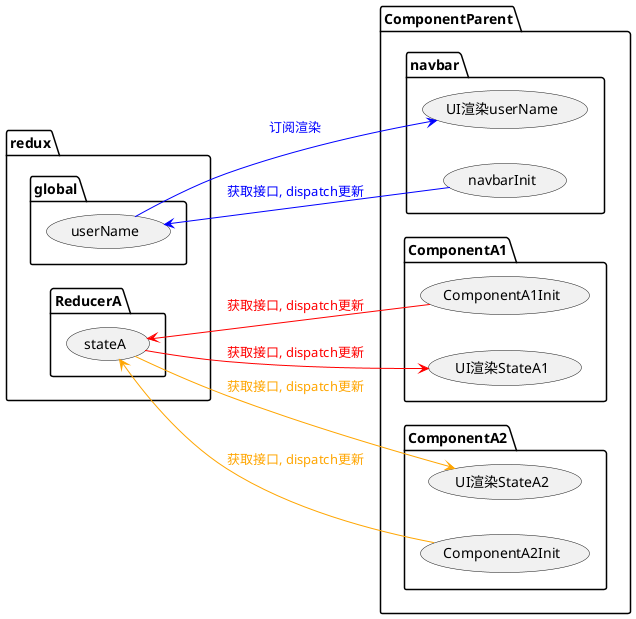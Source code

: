 @startuml
left to right direction

package redux {
    package global {
        usecase userName
    }
    package ReducerA {
        usecase stateA
    }
}

package ComponentParent {
    package navbar {
        usecase navbarInit
        usecase UI渲染userName
    } 

    package ComponentA1 {
        usecase ComponentA1Init
        usecase UI渲染StateA1
    }

    package ComponentA2 {
        usecase ComponentA2Init
        usecase UI渲染StateA2
    }
}

navbarInit --> userName #line:blue;text:blue : 获取接口, dispatch更新
userName --> UI渲染userName #line:blue;text:blue : 订阅渲染

ComponentA1Init --> stateA #line:red;text:red : 获取接口, dispatch更新
stateA --> UI渲染StateA1 #line:red;text:red : 获取接口, dispatch更新

ComponentA2Init --> stateA #line:orange;text:orange : 获取接口, dispatch更新
stateA --> UI渲染StateA2 #line:orange;text:orange : 获取接口, dispatch更新
@enduml
